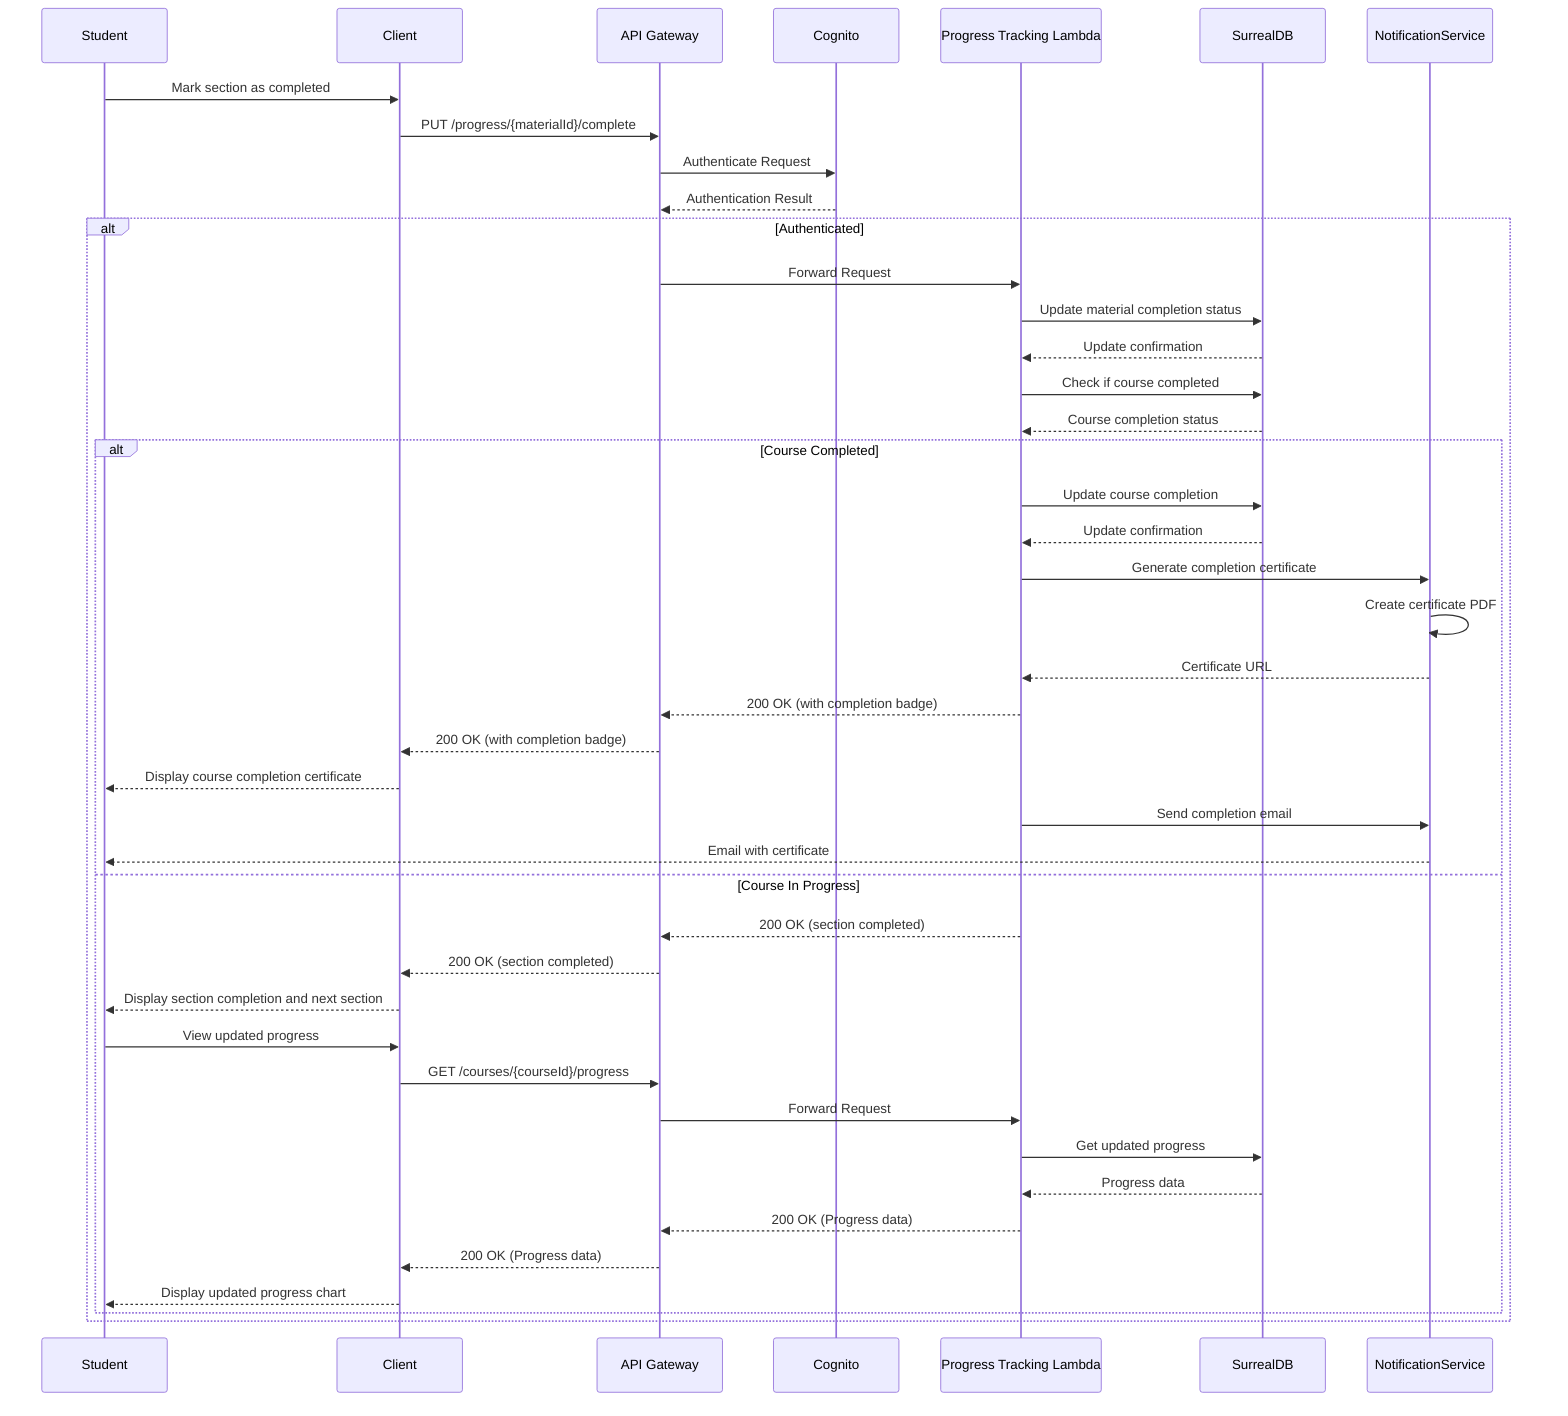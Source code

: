 sequenceDiagram
    participant Student
    participant Client
    participant APIGateway as API Gateway
    participant Cognito
    participant ProgressLambda as Progress Tracking Lambda
    participant SurrealDB
    participant NotificationService
    
    Student->>Client: Mark section as completed
    Client->>APIGateway: PUT /progress/{materialId}/complete
    APIGateway->>Cognito: Authenticate Request
    Cognito-->>APIGateway: Authentication Result
    
    alt Authenticated
        APIGateway->>ProgressLambda: Forward Request
        ProgressLambda->>SurrealDB: Update material completion status
        SurrealDB-->>ProgressLambda: Update confirmation
        ProgressLambda->>SurrealDB: Check if course completed
        SurrealDB-->>ProgressLambda: Course completion status
        
        alt Course Completed
            ProgressLambda->>SurrealDB: Update course completion
            SurrealDB-->>ProgressLambda: Update confirmation
            ProgressLambda->>NotificationService: Generate completion certificate
            NotificationService->>NotificationService: Create certificate PDF
            NotificationService-->>ProgressLambda: Certificate URL
            ProgressLambda-->>APIGateway: 200 OK (with completion badge)
            APIGateway-->>Client: 200 OK (with completion badge)
            Client-->>Student: Display course completion certificate
            
            ProgressLambda->>NotificationService: Send completion email
            NotificationService-->>Student: Email with certificate
        else Course In Progress
            ProgressLambda-->>APIGateway: 200 OK (section completed)
            APIGateway-->>Client: 200 OK (section completed)
            Client-->>Student: Display section completion and next section
            
            Student->>Client: View updated progress
            Client->>APIGateway: GET /courses/{courseId}/progress
            APIGateway->>ProgressLambda: Forward Request
            ProgressLambda->>SurrealDB: Get updated progress
            SurrealDB-->>ProgressLambda: Progress data
            ProgressLambda-->>APIGateway: 200 OK (Progress data)
            APIGateway-->>Client: 200 OK (Progress data)
            Client-->>Student: Display updated progress chart
        end
    end